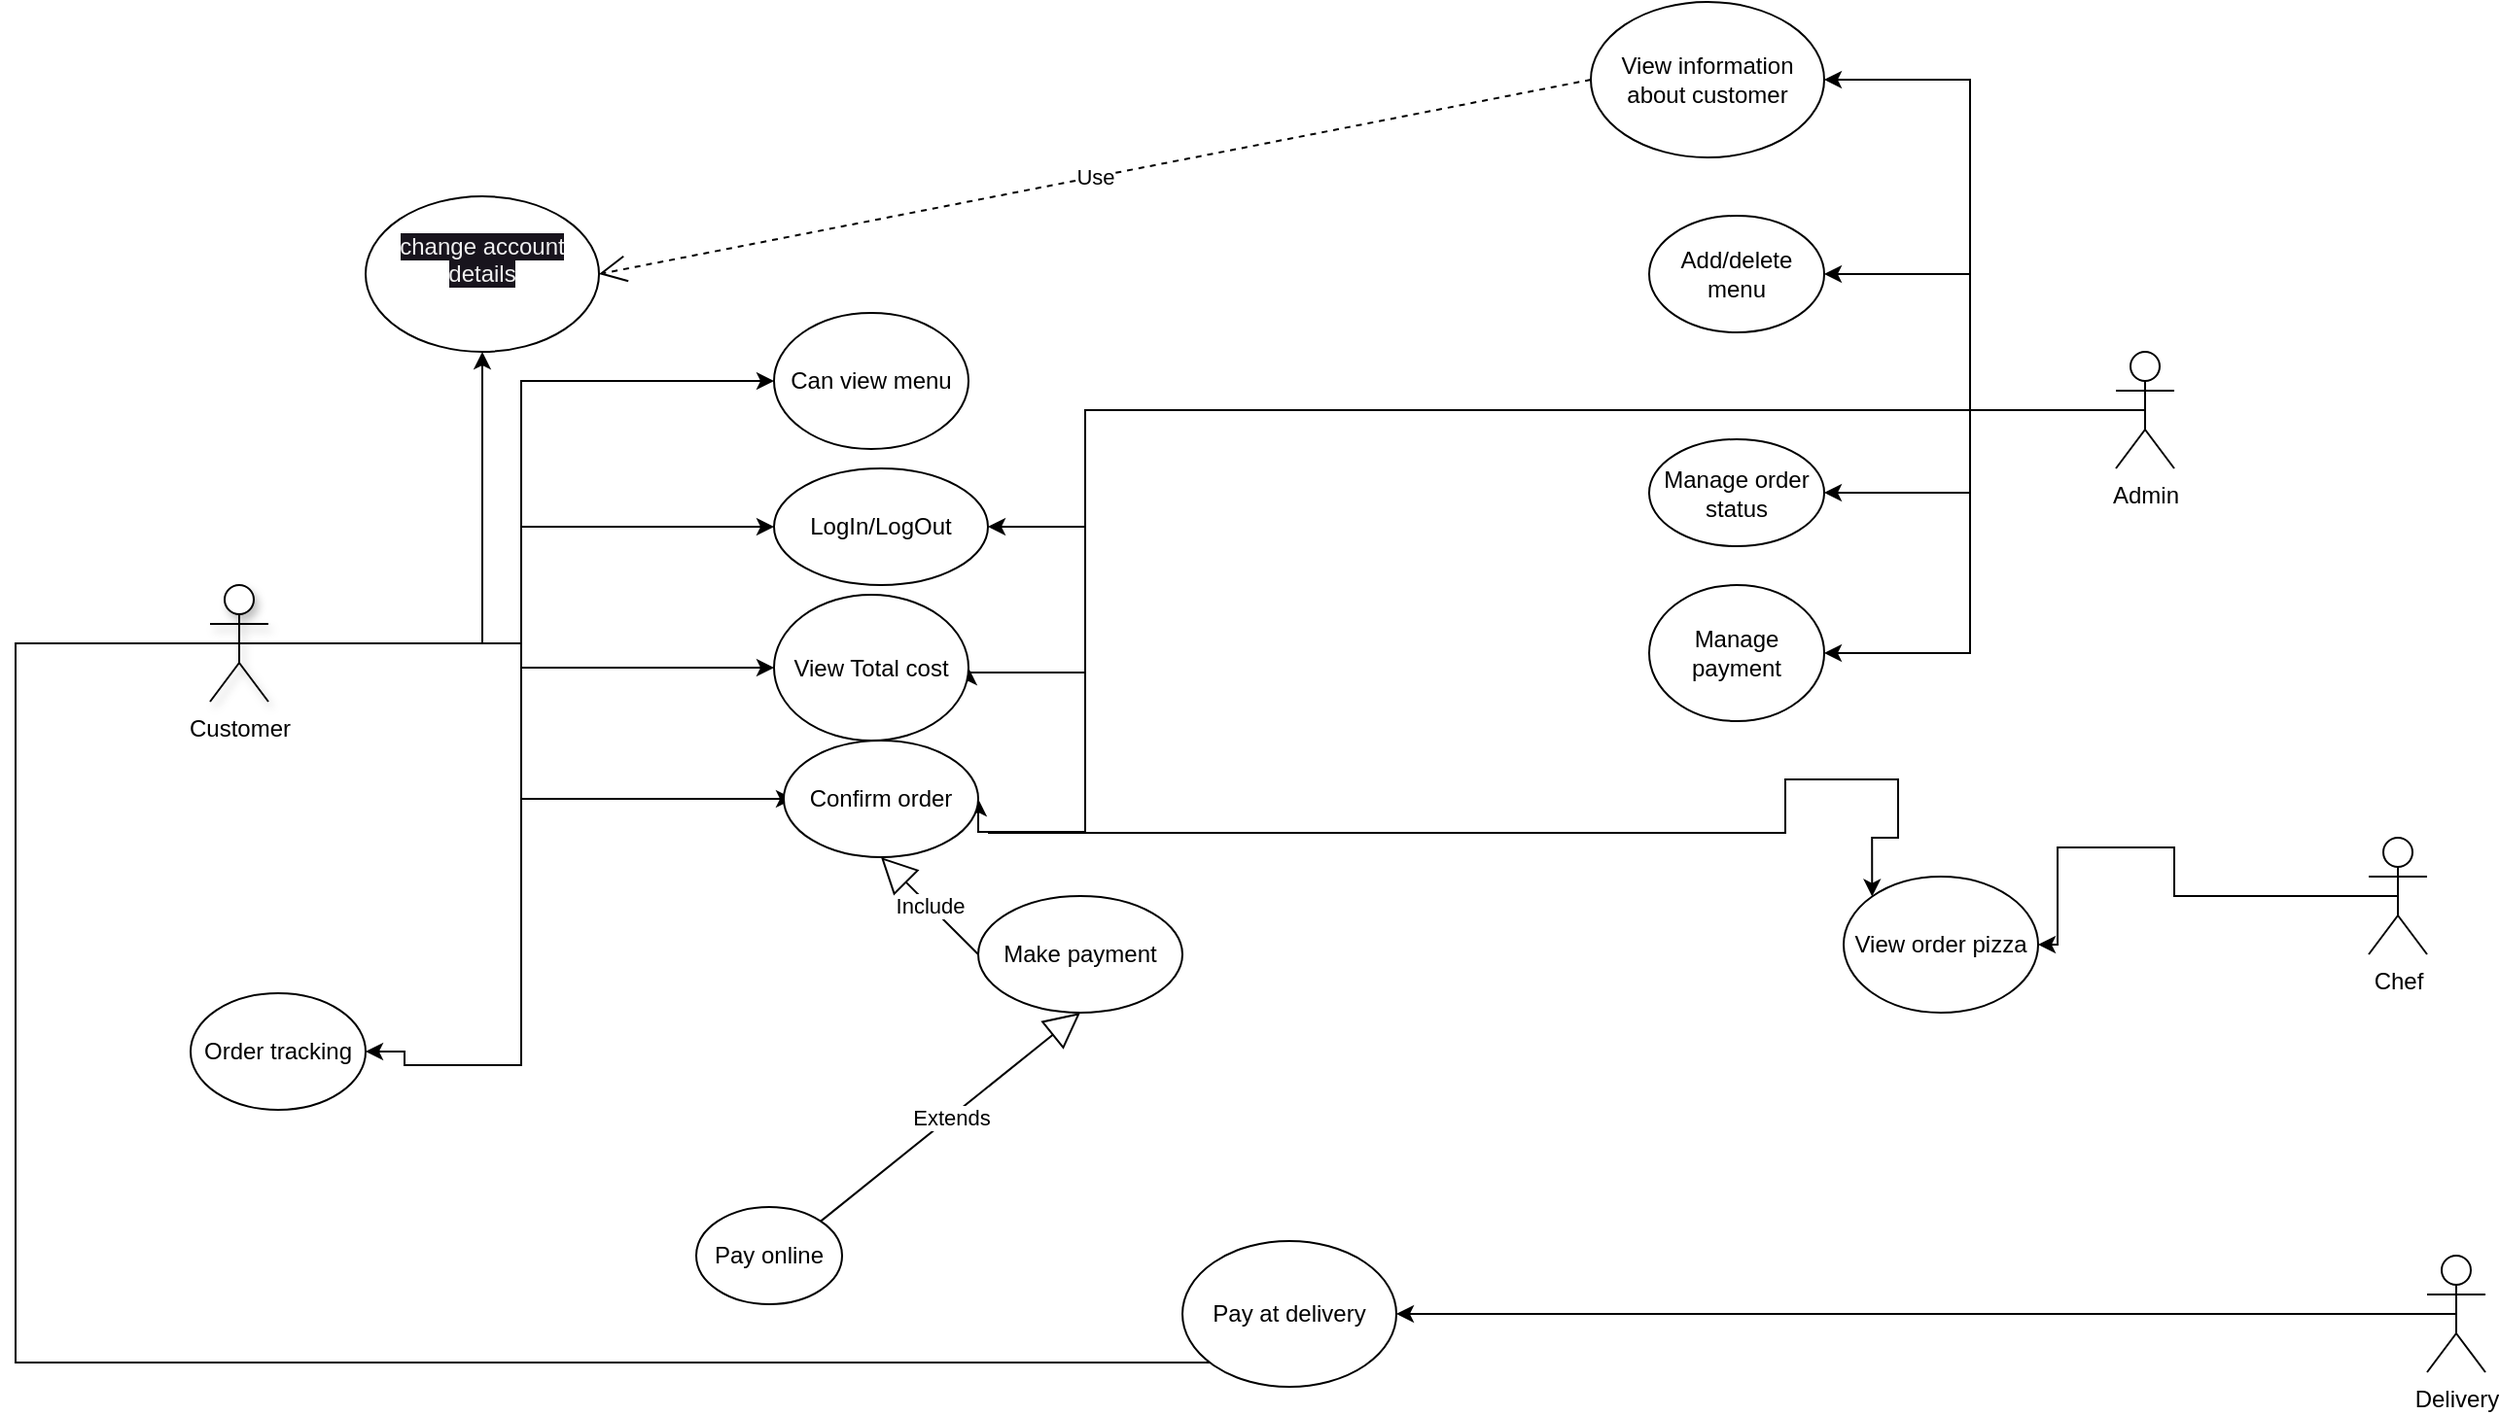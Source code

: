 <mxfile version="23.1.5" type="device">
  <diagram name="Страница — 1" id="-4foGBL82DfZhTuQvTrE">
    <mxGraphModel dx="2745" dy="1591" grid="1" gridSize="10" guides="1" tooltips="1" connect="1" arrows="1" fold="1" page="0" pageScale="1" pageWidth="827" pageHeight="1169" math="0" shadow="0">
      <root>
        <mxCell id="0" />
        <mxCell id="1" parent="0" />
        <mxCell id="V1yRETbzLS7BBnIPKAQi-2" style="edgeStyle=orthogonalEdgeStyle;rounded=0;orthogonalLoop=1;jettySize=auto;html=1;exitX=1;exitY=0.75;exitDx=0;exitDy=0;entryX=0;entryY=0;entryDx=0;entryDy=0;" parent="1" target="3TfiUu0ggAbUn_RUcup0-11" edge="1">
          <mxGeometry relative="1" as="geometry">
            <mxPoint x="807.5" y="260" as="targetPoint" />
            <Array as="points">
              <mxPoint x="750" y="278" />
              <mxPoint x="750" y="250" />
              <mxPoint x="808" y="250" />
              <mxPoint x="808" y="280" />
            </Array>
            <mxPoint x="340" y="277.5" as="sourcePoint" />
          </mxGeometry>
        </mxCell>
        <mxCell id="QQ7wox9QXcFySWgnAwQ0-27" value="Include" style="endArrow=block;endSize=16;endFill=0;html=1;rounded=0;exitX=0;exitY=0.5;exitDx=0;exitDy=0;entryX=0.5;entryY=1;entryDx=0;entryDy=0;" parent="1" source="3TfiUu0ggAbUn_RUcup0-8" target="3TfiUu0ggAbUn_RUcup0-6" edge="1">
          <mxGeometry x="-0.003" width="160" relative="1" as="geometry">
            <mxPoint x="310" y="355" as="sourcePoint" />
            <mxPoint x="257.5" y="290" as="targetPoint" />
            <mxPoint as="offset" />
          </mxGeometry>
        </mxCell>
        <mxCell id="QQ7wox9QXcFySWgnAwQ0-28" value="Extends" style="endArrow=block;endSize=16;endFill=0;html=1;rounded=0;exitX=1;exitY=0;exitDx=0;exitDy=0;entryX=0.5;entryY=1;entryDx=0;entryDy=0;" parent="1" source="3TfiUu0ggAbUn_RUcup0-9" target="3TfiUu0ggAbUn_RUcup0-8" edge="1">
          <mxGeometry width="160" relative="1" as="geometry">
            <mxPoint x="287.5" y="470" as="sourcePoint" />
            <mxPoint x="337.5" y="380" as="targetPoint" />
          </mxGeometry>
        </mxCell>
        <mxCell id="QQ7wox9QXcFySWgnAwQ0-37" style="edgeStyle=orthogonalEdgeStyle;rounded=0;orthogonalLoop=1;jettySize=auto;html=1;exitX=0.5;exitY=0.5;exitDx=0;exitDy=0;exitPerimeter=0;entryX=0.5;entryY=1;entryDx=0;entryDy=0;" parent="1" source="QQ7wox9QXcFySWgnAwQ0-33" target="3TfiUu0ggAbUn_RUcup0-2" edge="1">
          <mxGeometry relative="1" as="geometry">
            <mxPoint x="40" y="27.5" as="targetPoint" />
          </mxGeometry>
        </mxCell>
        <mxCell id="QQ7wox9QXcFySWgnAwQ0-38" style="edgeStyle=orthogonalEdgeStyle;rounded=0;orthogonalLoop=1;jettySize=auto;html=1;exitX=0.5;exitY=0.5;exitDx=0;exitDy=0;exitPerimeter=0;entryX=0;entryY=0.5;entryDx=0;entryDy=0;" parent="1" source="QQ7wox9QXcFySWgnAwQ0-33" target="3TfiUu0ggAbUn_RUcup0-3" edge="1">
          <mxGeometry relative="1" as="geometry">
            <mxPoint x="230" y="65" as="targetPoint" />
          </mxGeometry>
        </mxCell>
        <mxCell id="QQ7wox9QXcFySWgnAwQ0-39" style="edgeStyle=orthogonalEdgeStyle;rounded=0;orthogonalLoop=1;jettySize=auto;html=1;exitX=0.5;exitY=0.5;exitDx=0;exitDy=0;exitPerimeter=0;entryX=0;entryY=0.5;entryDx=0;entryDy=0;" parent="1" source="QQ7wox9QXcFySWgnAwQ0-33" target="3TfiUu0ggAbUn_RUcup0-4" edge="1">
          <mxGeometry relative="1" as="geometry">
            <mxPoint x="230" y="130" as="targetPoint" />
          </mxGeometry>
        </mxCell>
        <mxCell id="QQ7wox9QXcFySWgnAwQ0-40" style="edgeStyle=orthogonalEdgeStyle;rounded=0;orthogonalLoop=1;jettySize=auto;html=1;exitX=0.5;exitY=0.5;exitDx=0;exitDy=0;exitPerimeter=0;entryX=0;entryY=0.5;entryDx=0;entryDy=0;" parent="1" source="QQ7wox9QXcFySWgnAwQ0-33" target="3TfiUu0ggAbUn_RUcup0-5" edge="1">
          <mxGeometry relative="1" as="geometry">
            <mxPoint x="230" y="195" as="targetPoint" />
          </mxGeometry>
        </mxCell>
        <mxCell id="QQ7wox9QXcFySWgnAwQ0-41" style="edgeStyle=orthogonalEdgeStyle;rounded=0;orthogonalLoop=1;jettySize=auto;html=1;exitX=0.5;exitY=0.5;exitDx=0;exitDy=0;exitPerimeter=0;entryX=0.05;entryY=0.5;entryDx=0;entryDy=0;entryPerimeter=0;" parent="1" source="QQ7wox9QXcFySWgnAwQ0-33" target="3TfiUu0ggAbUn_RUcup0-6" edge="1">
          <mxGeometry relative="1" as="geometry">
            <mxPoint x="230" y="265" as="targetPoint" />
            <Array as="points">
              <mxPoint x="100" y="180" />
              <mxPoint x="100" y="260" />
            </Array>
          </mxGeometry>
        </mxCell>
        <mxCell id="QQ7wox9QXcFySWgnAwQ0-43" style="edgeStyle=orthogonalEdgeStyle;rounded=0;orthogonalLoop=1;jettySize=auto;html=1;exitX=0.5;exitY=0.5;exitDx=0;exitDy=0;exitPerimeter=0;entryX=1;entryY=0.5;entryDx=0;entryDy=0;" parent="1" source="QQ7wox9QXcFySWgnAwQ0-33" target="3TfiUu0ggAbUn_RUcup0-7" edge="1">
          <mxGeometry relative="1" as="geometry">
            <Array as="points">
              <mxPoint x="100" y="180" />
              <mxPoint x="100" y="397" />
              <mxPoint x="40" y="397" />
            </Array>
            <mxPoint x="70" y="397.5" as="targetPoint" />
          </mxGeometry>
        </mxCell>
        <mxCell id="V1yRETbzLS7BBnIPKAQi-1" style="edgeStyle=orthogonalEdgeStyle;rounded=0;orthogonalLoop=1;jettySize=auto;html=1;exitX=0.5;exitY=0.5;exitDx=0;exitDy=0;exitPerimeter=0;entryX=0;entryY=1;entryDx=0;entryDy=0;" parent="1" source="QQ7wox9QXcFySWgnAwQ0-33" target="3TfiUu0ggAbUn_RUcup0-10" edge="1">
          <mxGeometry relative="1" as="geometry">
            <Array as="points">
              <mxPoint x="-160" y="180" />
              <mxPoint x="-160" y="550" />
              <mxPoint x="456" y="550" />
            </Array>
            <mxPoint x="450" y="550" as="targetPoint" />
          </mxGeometry>
        </mxCell>
        <object label="Customer" id="QQ7wox9QXcFySWgnAwQ0-33">
          <mxCell style="shape=umlActor;verticalLabelPosition=bottom;verticalAlign=top;html=1;shadow=1;" parent="1" vertex="1">
            <mxGeometry x="-60" y="150" width="30" height="60" as="geometry" />
          </mxCell>
        </object>
        <mxCell id="QQ7wox9QXcFySWgnAwQ0-50" style="edgeStyle=orthogonalEdgeStyle;rounded=0;orthogonalLoop=1;jettySize=auto;html=1;exitX=0.5;exitY=0.5;exitDx=0;exitDy=0;exitPerimeter=0;entryX=1;entryY=0.5;entryDx=0;entryDy=0;" parent="1" source="QQ7wox9QXcFySWgnAwQ0-44" target="3TfiUu0ggAbUn_RUcup0-16" edge="1">
          <mxGeometry relative="1" as="geometry">
            <mxPoint x="770" y="5" as="targetPoint" />
          </mxGeometry>
        </mxCell>
        <mxCell id="QQ7wox9QXcFySWgnAwQ0-51" style="edgeStyle=orthogonalEdgeStyle;rounded=0;orthogonalLoop=1;jettySize=auto;html=1;exitX=0.5;exitY=0.5;exitDx=0;exitDy=0;exitPerimeter=0;entryX=1;entryY=0.5;entryDx=0;entryDy=0;" parent="1" source="QQ7wox9QXcFySWgnAwQ0-44" target="3TfiUu0ggAbUn_RUcup0-15" edge="1">
          <mxGeometry relative="1" as="geometry">
            <mxPoint x="760" y="100" as="targetPoint" />
          </mxGeometry>
        </mxCell>
        <mxCell id="QQ7wox9QXcFySWgnAwQ0-52" style="edgeStyle=orthogonalEdgeStyle;rounded=0;orthogonalLoop=1;jettySize=auto;html=1;exitX=0.5;exitY=0.5;exitDx=0;exitDy=0;exitPerimeter=0;entryX=1;entryY=0.5;entryDx=0;entryDy=0;" parent="1" source="QQ7wox9QXcFySWgnAwQ0-44" target="3TfiUu0ggAbUn_RUcup0-14" edge="1">
          <mxGeometry relative="1" as="geometry">
            <mxPoint x="771" y="180" as="targetPoint" />
          </mxGeometry>
        </mxCell>
        <mxCell id="QQ7wox9QXcFySWgnAwQ0-53" style="edgeStyle=orthogonalEdgeStyle;rounded=0;orthogonalLoop=1;jettySize=auto;html=1;exitX=0.5;exitY=0.5;exitDx=0;exitDy=0;exitPerimeter=0;entryX=1;entryY=0.5;entryDx=0;entryDy=0;" parent="1" source="QQ7wox9QXcFySWgnAwQ0-44" target="3TfiUu0ggAbUn_RUcup0-4" edge="1">
          <mxGeometry relative="1" as="geometry">
            <Array as="points">
              <mxPoint x="390" y="60" />
              <mxPoint x="390" y="120" />
            </Array>
            <mxPoint x="340" y="130" as="targetPoint" />
          </mxGeometry>
        </mxCell>
        <mxCell id="QQ7wox9QXcFySWgnAwQ0-56" style="edgeStyle=orthogonalEdgeStyle;rounded=0;orthogonalLoop=1;jettySize=auto;html=1;exitX=0.5;exitY=0.5;exitDx=0;exitDy=0;exitPerimeter=0;entryX=1;entryY=0.5;entryDx=0;entryDy=0;" parent="1" source="QQ7wox9QXcFySWgnAwQ0-44" target="3TfiUu0ggAbUn_RUcup0-5" edge="1">
          <mxGeometry relative="1" as="geometry">
            <Array as="points">
              <mxPoint x="390" y="60" />
              <mxPoint x="390" y="195" />
              <mxPoint x="330" y="195" />
            </Array>
            <mxPoint x="340" y="195" as="targetPoint" />
          </mxGeometry>
        </mxCell>
        <mxCell id="QQ7wox9QXcFySWgnAwQ0-57" style="edgeStyle=orthogonalEdgeStyle;rounded=0;orthogonalLoop=1;jettySize=auto;html=1;exitX=0.5;exitY=0.5;exitDx=0;exitDy=0;exitPerimeter=0;entryX=1;entryY=0.5;entryDx=0;entryDy=0;" parent="1" source="QQ7wox9QXcFySWgnAwQ0-44" target="3TfiUu0ggAbUn_RUcup0-6" edge="1">
          <mxGeometry relative="1" as="geometry">
            <Array as="points">
              <mxPoint x="390" y="60" />
              <mxPoint x="390" y="277" />
              <mxPoint x="335" y="277" />
            </Array>
            <mxPoint x="340" y="277.5" as="targetPoint" />
          </mxGeometry>
        </mxCell>
        <mxCell id="QQ7wox9QXcFySWgnAwQ0-73" style="edgeStyle=orthogonalEdgeStyle;rounded=0;orthogonalLoop=1;jettySize=auto;html=1;exitX=0.5;exitY=0.5;exitDx=0;exitDy=0;exitPerimeter=0;entryX=1;entryY=0.5;entryDx=0;entryDy=0;" parent="1" source="QQ7wox9QXcFySWgnAwQ0-44" target="3TfiUu0ggAbUn_RUcup0-17" edge="1">
          <mxGeometry relative="1" as="geometry">
            <mxPoint x="770" y="-85" as="targetPoint" />
          </mxGeometry>
        </mxCell>
        <mxCell id="QQ7wox9QXcFySWgnAwQ0-44" value="Admin" style="shape=umlActor;verticalLabelPosition=bottom;verticalAlign=top;html=1;" parent="1" vertex="1">
          <mxGeometry x="920" y="30" width="30" height="60" as="geometry" />
        </mxCell>
        <mxCell id="QQ7wox9QXcFySWgnAwQ0-61" style="edgeStyle=orthogonalEdgeStyle;rounded=0;orthogonalLoop=1;jettySize=auto;html=1;exitX=0.5;exitY=0.5;exitDx=0;exitDy=0;exitPerimeter=0;entryX=1;entryY=0.5;entryDx=0;entryDy=0;" parent="1" source="QQ7wox9QXcFySWgnAwQ0-58" target="3TfiUu0ggAbUn_RUcup0-10" edge="1">
          <mxGeometry relative="1" as="geometry">
            <Array as="points" />
            <mxPoint x="560" y="525" as="targetPoint" />
          </mxGeometry>
        </mxCell>
        <mxCell id="QQ7wox9QXcFySWgnAwQ0-58" value="Delivery" style="shape=umlActor;verticalLabelPosition=bottom;verticalAlign=top;html=1;" parent="1" vertex="1">
          <mxGeometry x="1080" y="495" width="30" height="60" as="geometry" />
        </mxCell>
        <mxCell id="QQ7wox9QXcFySWgnAwQ0-69" style="edgeStyle=orthogonalEdgeStyle;rounded=0;orthogonalLoop=1;jettySize=auto;html=1;exitX=0.5;exitY=0.5;exitDx=0;exitDy=0;exitPerimeter=0;entryX=1;entryY=0.5;entryDx=0;entryDy=0;" parent="1" source="QQ7wox9QXcFySWgnAwQ0-63" target="3TfiUu0ggAbUn_RUcup0-11" edge="1">
          <mxGeometry relative="1" as="geometry">
            <Array as="points">
              <mxPoint x="950" y="310" />
              <mxPoint x="950" y="285" />
              <mxPoint x="890" y="285" />
            </Array>
            <mxPoint x="890" y="285" as="targetPoint" />
          </mxGeometry>
        </mxCell>
        <mxCell id="QQ7wox9QXcFySWgnAwQ0-63" value="Chef" style="shape=umlActor;verticalLabelPosition=bottom;verticalAlign=top;html=1;" parent="1" vertex="1">
          <mxGeometry x="1050" y="280" width="30" height="60" as="geometry" />
        </mxCell>
        <mxCell id="QQ7wox9QXcFySWgnAwQ0-74" value="Use" style="endArrow=open;endSize=12;dashed=1;html=1;rounded=0;exitX=0;exitY=0.5;exitDx=0;exitDy=0;entryX=1;entryY=0.5;entryDx=0;entryDy=0;" parent="1" source="3TfiUu0ggAbUn_RUcup0-17" target="3TfiUu0ggAbUn_RUcup0-2" edge="1">
          <mxGeometry width="160" relative="1" as="geometry">
            <mxPoint x="660" y="-85" as="sourcePoint" />
            <mxPoint x="150" y="15" as="targetPoint" />
          </mxGeometry>
        </mxCell>
        <mxCell id="3TfiUu0ggAbUn_RUcup0-2" value="&#xa;&lt;span style=&quot;color: rgb(240, 240, 240); font-family: Helvetica; font-size: 12px; font-style: normal; font-variant-ligatures: normal; font-variant-caps: normal; font-weight: 400; letter-spacing: normal; orphans: 2; text-align: center; text-indent: 0px; text-transform: none; widows: 2; word-spacing: 0px; -webkit-text-stroke-width: 0px; background-color: rgb(24, 20, 29); text-decoration-thickness: initial; text-decoration-style: initial; text-decoration-color: initial; float: none; display: inline !important;&quot;&gt;change account details&lt;/span&gt;&#xa;&#xa;" style="ellipse;whiteSpace=wrap;html=1;" vertex="1" parent="1">
          <mxGeometry x="20" y="-50" width="120" height="80" as="geometry" />
        </mxCell>
        <mxCell id="3TfiUu0ggAbUn_RUcup0-3" value="Can view menu" style="ellipse;whiteSpace=wrap;html=1;" vertex="1" parent="1">
          <mxGeometry x="230" y="10" width="100" height="70" as="geometry" />
        </mxCell>
        <mxCell id="3TfiUu0ggAbUn_RUcup0-4" value="LogIn/LogOut" style="ellipse;whiteSpace=wrap;html=1;" vertex="1" parent="1">
          <mxGeometry x="230" y="90" width="110" height="60" as="geometry" />
        </mxCell>
        <mxCell id="3TfiUu0ggAbUn_RUcup0-5" value="View Total cost" style="ellipse;whiteSpace=wrap;html=1;" vertex="1" parent="1">
          <mxGeometry x="230" y="155" width="100" height="75" as="geometry" />
        </mxCell>
        <mxCell id="3TfiUu0ggAbUn_RUcup0-6" value="Confirm order" style="ellipse;whiteSpace=wrap;html=1;" vertex="1" parent="1">
          <mxGeometry x="235" y="230" width="100" height="60" as="geometry" />
        </mxCell>
        <mxCell id="3TfiUu0ggAbUn_RUcup0-7" value="Order tracking" style="ellipse;whiteSpace=wrap;html=1;" vertex="1" parent="1">
          <mxGeometry x="-70" y="360" width="90" height="60" as="geometry" />
        </mxCell>
        <mxCell id="3TfiUu0ggAbUn_RUcup0-8" value="Make payment" style="ellipse;whiteSpace=wrap;html=1;" vertex="1" parent="1">
          <mxGeometry x="335" y="310" width="105" height="60" as="geometry" />
        </mxCell>
        <mxCell id="3TfiUu0ggAbUn_RUcup0-9" value="Pay online" style="ellipse;whiteSpace=wrap;html=1;" vertex="1" parent="1">
          <mxGeometry x="190" y="470" width="75" height="50" as="geometry" />
        </mxCell>
        <mxCell id="3TfiUu0ggAbUn_RUcup0-10" value="Pay at delivery" style="ellipse;whiteSpace=wrap;html=1;" vertex="1" parent="1">
          <mxGeometry x="440" y="487.5" width="110" height="75" as="geometry" />
        </mxCell>
        <mxCell id="3TfiUu0ggAbUn_RUcup0-11" value="View order pizza" style="ellipse;whiteSpace=wrap;html=1;" vertex="1" parent="1">
          <mxGeometry x="780" y="300" width="100" height="70" as="geometry" />
        </mxCell>
        <mxCell id="3TfiUu0ggAbUn_RUcup0-14" value="Manage payment" style="ellipse;whiteSpace=wrap;html=1;" vertex="1" parent="1">
          <mxGeometry x="680" y="150" width="90" height="70" as="geometry" />
        </mxCell>
        <mxCell id="3TfiUu0ggAbUn_RUcup0-15" value="Manage order status" style="ellipse;whiteSpace=wrap;html=1;" vertex="1" parent="1">
          <mxGeometry x="680" y="75" width="90" height="55" as="geometry" />
        </mxCell>
        <mxCell id="3TfiUu0ggAbUn_RUcup0-16" value="Add/delete menu" style="ellipse;whiteSpace=wrap;html=1;" vertex="1" parent="1">
          <mxGeometry x="680" y="-40" width="90" height="60" as="geometry" />
        </mxCell>
        <mxCell id="3TfiUu0ggAbUn_RUcup0-17" value="View information about customer" style="ellipse;whiteSpace=wrap;html=1;" vertex="1" parent="1">
          <mxGeometry x="650" y="-150" width="120" height="80" as="geometry" />
        </mxCell>
      </root>
    </mxGraphModel>
  </diagram>
</mxfile>
